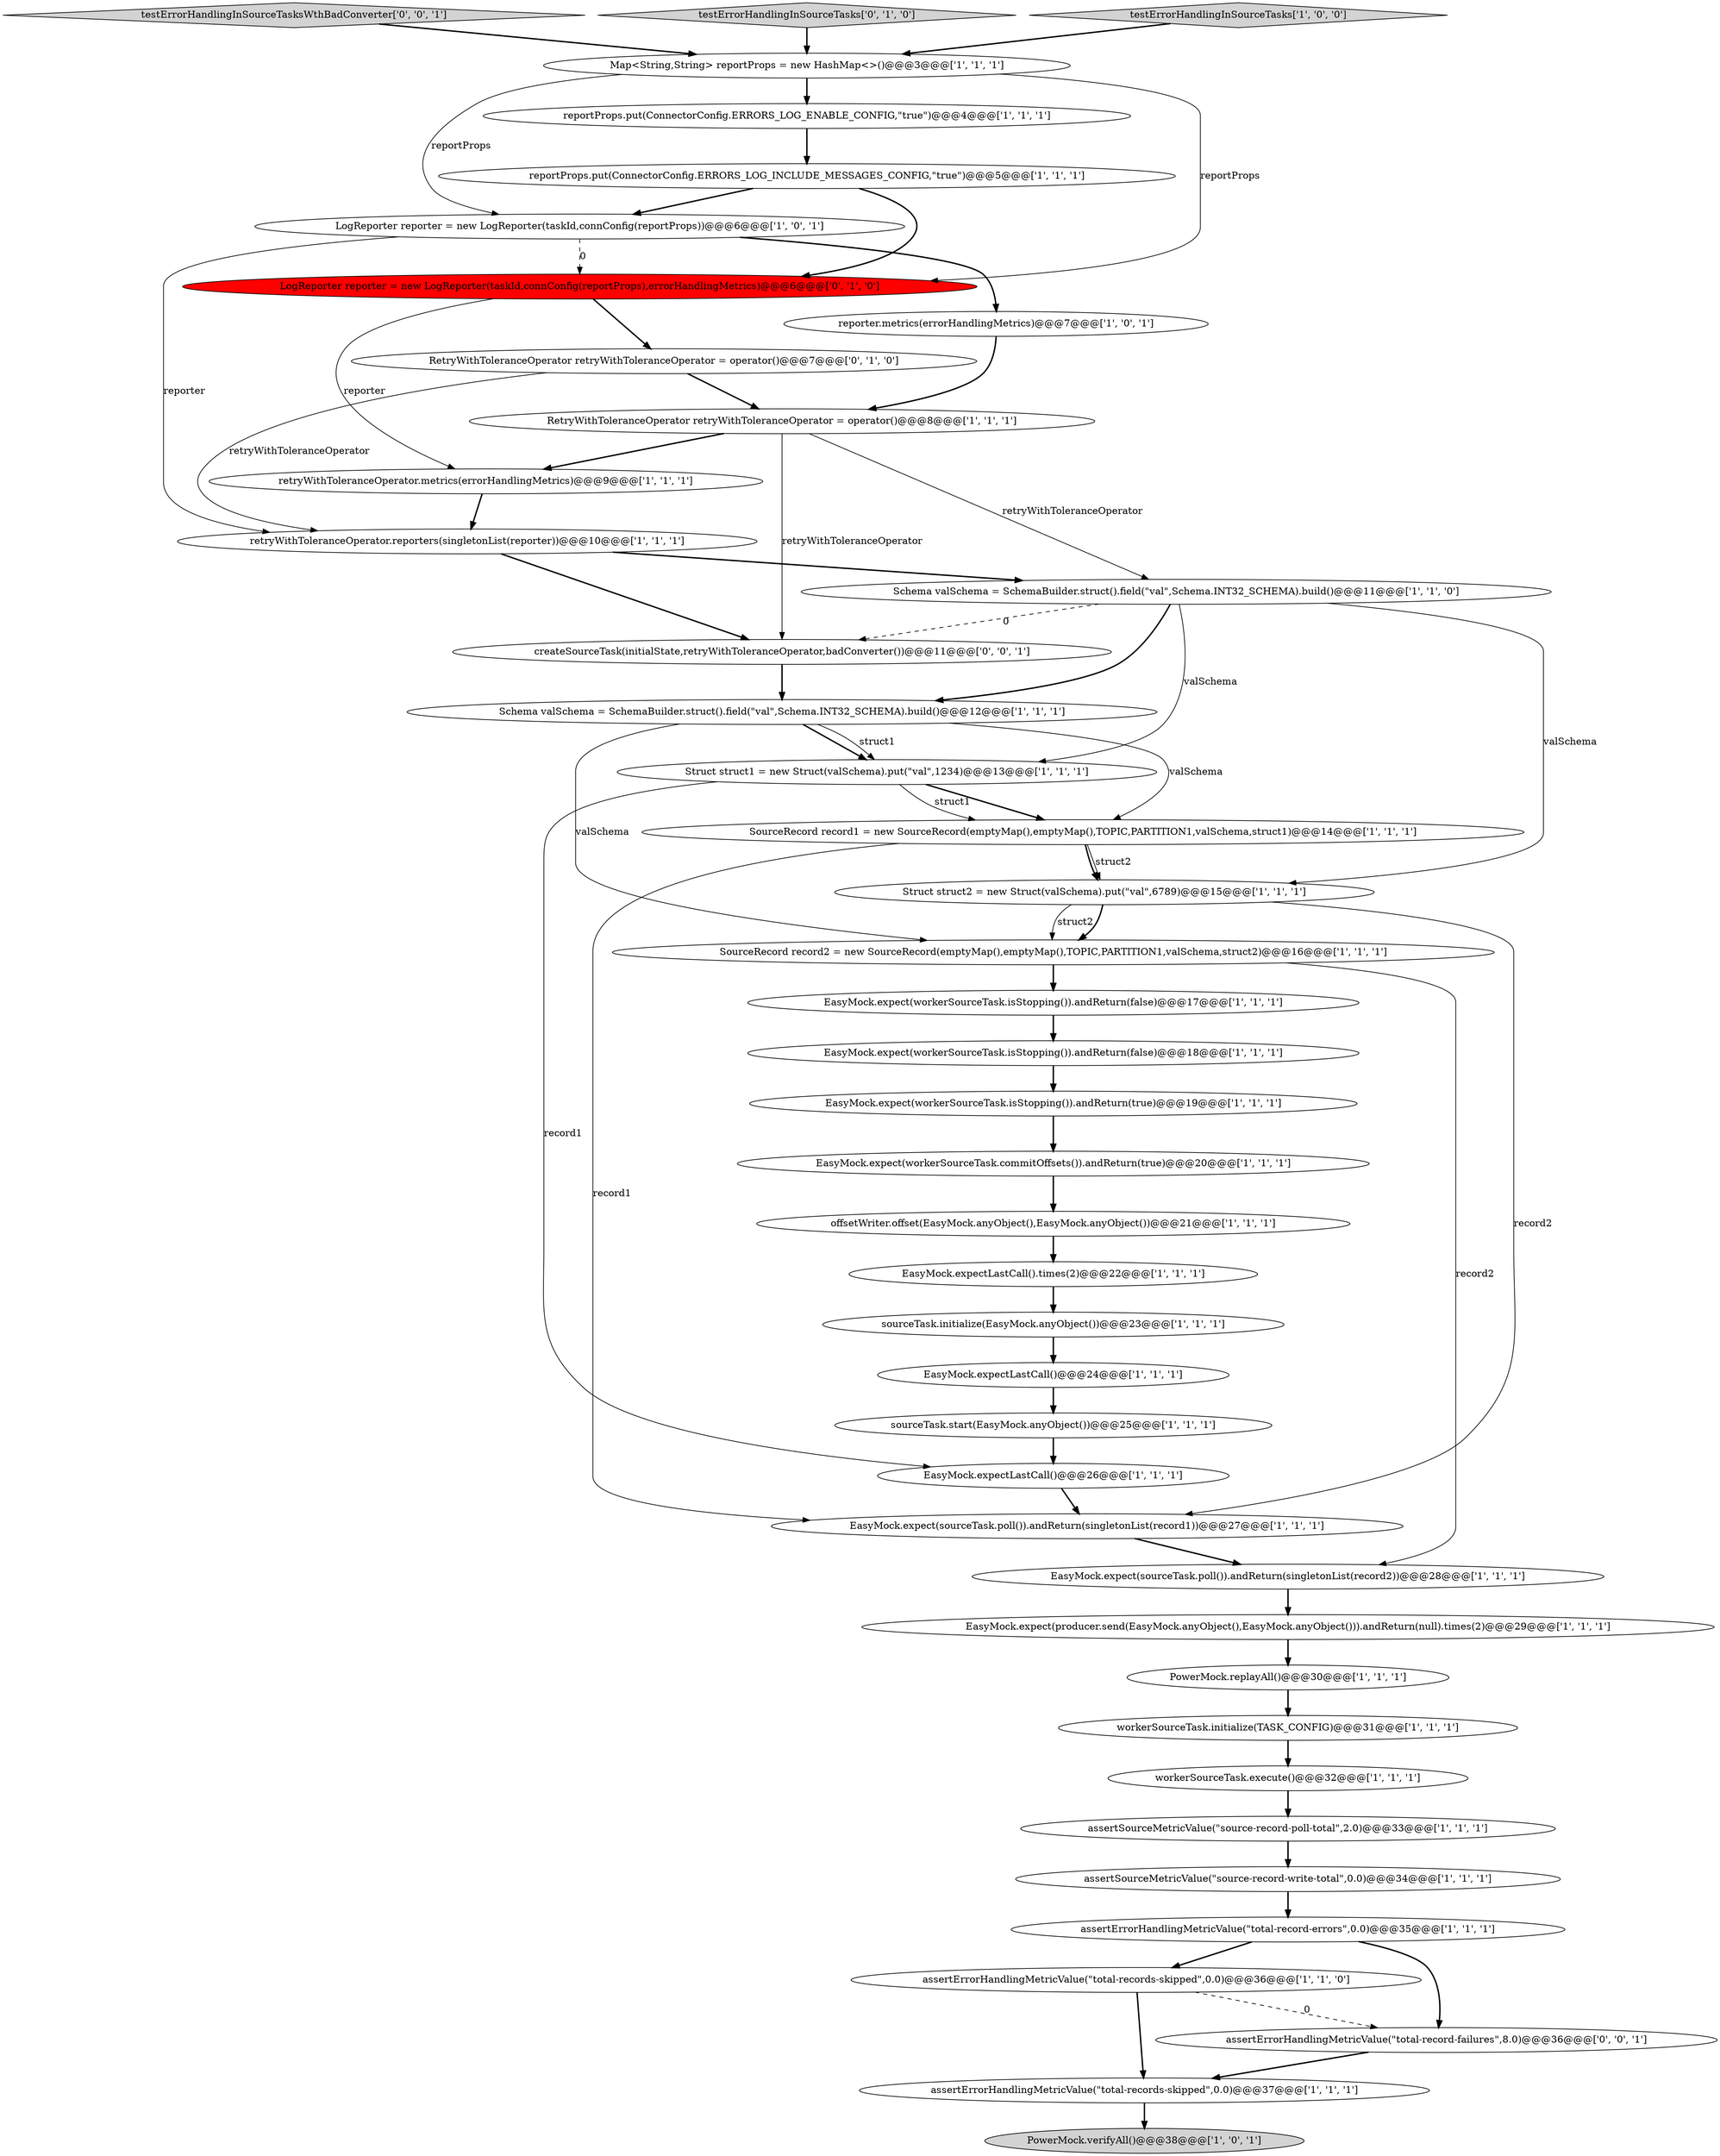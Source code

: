 digraph {
31 [style = filled, label = "EasyMock.expect(workerSourceTask.commitOffsets()).andReturn(true)@@@20@@@['1', '1', '1']", fillcolor = white, shape = ellipse image = "AAA0AAABBB1BBB"];
27 [style = filled, label = "EasyMock.expect(sourceTask.poll()).andReturn(singletonList(record1))@@@27@@@['1', '1', '1']", fillcolor = white, shape = ellipse image = "AAA0AAABBB1BBB"];
28 [style = filled, label = "Schema valSchema = SchemaBuilder.struct().field(\"val\",Schema.INT32_SCHEMA).build()@@@11@@@['1', '1', '0']", fillcolor = white, shape = ellipse image = "AAA0AAABBB1BBB"];
41 [style = filled, label = "testErrorHandlingInSourceTasksWthBadConverter['0', '0', '1']", fillcolor = lightgray, shape = diamond image = "AAA0AAABBB3BBB"];
39 [style = filled, label = "testErrorHandlingInSourceTasks['0', '1', '0']", fillcolor = lightgray, shape = diamond image = "AAA0AAABBB2BBB"];
37 [style = filled, label = "LogReporter reporter = new LogReporter(taskId,connConfig(reportProps),errorHandlingMetrics)@@@6@@@['0', '1', '0']", fillcolor = red, shape = ellipse image = "AAA1AAABBB2BBB"];
4 [style = filled, label = "EasyMock.expect(sourceTask.poll()).andReturn(singletonList(record2))@@@28@@@['1', '1', '1']", fillcolor = white, shape = ellipse image = "AAA0AAABBB1BBB"];
23 [style = filled, label = "retryWithToleranceOperator.reporters(singletonList(reporter))@@@10@@@['1', '1', '1']", fillcolor = white, shape = ellipse image = "AAA0AAABBB1BBB"];
13 [style = filled, label = "assertErrorHandlingMetricValue(\"total-records-skipped\",0.0)@@@36@@@['1', '1', '0']", fillcolor = white, shape = ellipse image = "AAA0AAABBB1BBB"];
19 [style = filled, label = "reportProps.put(ConnectorConfig.ERRORS_LOG_INCLUDE_MESSAGES_CONFIG,\"true\")@@@5@@@['1', '1', '1']", fillcolor = white, shape = ellipse image = "AAA0AAABBB1BBB"];
6 [style = filled, label = "offsetWriter.offset(EasyMock.anyObject(),EasyMock.anyObject())@@@21@@@['1', '1', '1']", fillcolor = white, shape = ellipse image = "AAA0AAABBB1BBB"];
21 [style = filled, label = "testErrorHandlingInSourceTasks['1', '0', '0']", fillcolor = lightgray, shape = diamond image = "AAA0AAABBB1BBB"];
12 [style = filled, label = "EasyMock.expect(producer.send(EasyMock.anyObject(),EasyMock.anyObject())).andReturn(null).times(2)@@@29@@@['1', '1', '1']", fillcolor = white, shape = ellipse image = "AAA0AAABBB1BBB"];
32 [style = filled, label = "assertErrorHandlingMetricValue(\"total-record-errors\",0.0)@@@35@@@['1', '1', '1']", fillcolor = white, shape = ellipse image = "AAA0AAABBB1BBB"];
7 [style = filled, label = "EasyMock.expectLastCall().times(2)@@@22@@@['1', '1', '1']", fillcolor = white, shape = ellipse image = "AAA0AAABBB1BBB"];
5 [style = filled, label = "Struct struct2 = new Struct(valSchema).put(\"val\",6789)@@@15@@@['1', '1', '1']", fillcolor = white, shape = ellipse image = "AAA0AAABBB1BBB"];
1 [style = filled, label = "SourceRecord record2 = new SourceRecord(emptyMap(),emptyMap(),TOPIC,PARTITION1,valSchema,struct2)@@@16@@@['1', '1', '1']", fillcolor = white, shape = ellipse image = "AAA0AAABBB1BBB"];
0 [style = filled, label = "assertSourceMetricValue(\"source-record-write-total\",0.0)@@@34@@@['1', '1', '1']", fillcolor = white, shape = ellipse image = "AAA0AAABBB1BBB"];
18 [style = filled, label = "RetryWithToleranceOperator retryWithToleranceOperator = operator()@@@8@@@['1', '1', '1']", fillcolor = white, shape = ellipse image = "AAA0AAABBB1BBB"];
36 [style = filled, label = "PowerMock.verifyAll()@@@38@@@['1', '0', '1']", fillcolor = lightgray, shape = ellipse image = "AAA0AAABBB1BBB"];
16 [style = filled, label = "Schema valSchema = SchemaBuilder.struct().field(\"val\",Schema.INT32_SCHEMA).build()@@@12@@@['1', '1', '1']", fillcolor = white, shape = ellipse image = "AAA0AAABBB1BBB"];
14 [style = filled, label = "PowerMock.replayAll()@@@30@@@['1', '1', '1']", fillcolor = white, shape = ellipse image = "AAA0AAABBB1BBB"];
29 [style = filled, label = "EasyMock.expect(workerSourceTask.isStopping()).andReturn(false)@@@18@@@['1', '1', '1']", fillcolor = white, shape = ellipse image = "AAA0AAABBB1BBB"];
11 [style = filled, label = "assertSourceMetricValue(\"source-record-poll-total\",2.0)@@@33@@@['1', '1', '1']", fillcolor = white, shape = ellipse image = "AAA0AAABBB1BBB"];
2 [style = filled, label = "workerSourceTask.initialize(TASK_CONFIG)@@@31@@@['1', '1', '1']", fillcolor = white, shape = ellipse image = "AAA0AAABBB1BBB"];
26 [style = filled, label = "Struct struct1 = new Struct(valSchema).put(\"val\",1234)@@@13@@@['1', '1', '1']", fillcolor = white, shape = ellipse image = "AAA0AAABBB1BBB"];
34 [style = filled, label = "workerSourceTask.execute()@@@32@@@['1', '1', '1']", fillcolor = white, shape = ellipse image = "AAA0AAABBB1BBB"];
8 [style = filled, label = "sourceTask.initialize(EasyMock.anyObject())@@@23@@@['1', '1', '1']", fillcolor = white, shape = ellipse image = "AAA0AAABBB1BBB"];
10 [style = filled, label = "SourceRecord record1 = new SourceRecord(emptyMap(),emptyMap(),TOPIC,PARTITION1,valSchema,struct1)@@@14@@@['1', '1', '1']", fillcolor = white, shape = ellipse image = "AAA0AAABBB1BBB"];
15 [style = filled, label = "LogReporter reporter = new LogReporter(taskId,connConfig(reportProps))@@@6@@@['1', '0', '1']", fillcolor = white, shape = ellipse image = "AAA0AAABBB1BBB"];
22 [style = filled, label = "EasyMock.expectLastCall()@@@26@@@['1', '1', '1']", fillcolor = white, shape = ellipse image = "AAA0AAABBB1BBB"];
33 [style = filled, label = "EasyMock.expect(workerSourceTask.isStopping()).andReturn(false)@@@17@@@['1', '1', '1']", fillcolor = white, shape = ellipse image = "AAA0AAABBB1BBB"];
38 [style = filled, label = "RetryWithToleranceOperator retryWithToleranceOperator = operator()@@@7@@@['0', '1', '0']", fillcolor = white, shape = ellipse image = "AAA0AAABBB2BBB"];
40 [style = filled, label = "assertErrorHandlingMetricValue(\"total-record-failures\",8.0)@@@36@@@['0', '0', '1']", fillcolor = white, shape = ellipse image = "AAA0AAABBB3BBB"];
35 [style = filled, label = "sourceTask.start(EasyMock.anyObject())@@@25@@@['1', '1', '1']", fillcolor = white, shape = ellipse image = "AAA0AAABBB1BBB"];
20 [style = filled, label = "assertErrorHandlingMetricValue(\"total-records-skipped\",0.0)@@@37@@@['1', '1', '1']", fillcolor = white, shape = ellipse image = "AAA0AAABBB1BBB"];
3 [style = filled, label = "EasyMock.expectLastCall()@@@24@@@['1', '1', '1']", fillcolor = white, shape = ellipse image = "AAA0AAABBB1BBB"];
24 [style = filled, label = "Map<String,String> reportProps = new HashMap<>()@@@3@@@['1', '1', '1']", fillcolor = white, shape = ellipse image = "AAA0AAABBB1BBB"];
25 [style = filled, label = "EasyMock.expect(workerSourceTask.isStopping()).andReturn(true)@@@19@@@['1', '1', '1']", fillcolor = white, shape = ellipse image = "AAA0AAABBB1BBB"];
9 [style = filled, label = "retryWithToleranceOperator.metrics(errorHandlingMetrics)@@@9@@@['1', '1', '1']", fillcolor = white, shape = ellipse image = "AAA0AAABBB1BBB"];
17 [style = filled, label = "reportProps.put(ConnectorConfig.ERRORS_LOG_ENABLE_CONFIG,\"true\")@@@4@@@['1', '1', '1']", fillcolor = white, shape = ellipse image = "AAA0AAABBB1BBB"];
30 [style = filled, label = "reporter.metrics(errorHandlingMetrics)@@@7@@@['1', '0', '1']", fillcolor = white, shape = ellipse image = "AAA0AAABBB1BBB"];
42 [style = filled, label = "createSourceTask(initialState,retryWithToleranceOperator,badConverter())@@@11@@@['0', '0', '1']", fillcolor = white, shape = ellipse image = "AAA0AAABBB3BBB"];
16->10 [style = solid, label="valSchema"];
24->37 [style = solid, label="reportProps"];
41->24 [style = bold, label=""];
26->10 [style = bold, label=""];
5->1 [style = solid, label="struct2"];
37->9 [style = solid, label="reporter"];
35->22 [style = bold, label=""];
5->27 [style = solid, label="record2"];
15->37 [style = dashed, label="0"];
8->3 [style = bold, label=""];
2->34 [style = bold, label=""];
16->26 [style = bold, label=""];
24->15 [style = solid, label="reportProps"];
10->27 [style = solid, label="record1"];
42->16 [style = bold, label=""];
29->25 [style = bold, label=""];
28->26 [style = solid, label="valSchema"];
39->24 [style = bold, label=""];
28->42 [style = dashed, label="0"];
21->24 [style = bold, label=""];
15->30 [style = bold, label=""];
13->40 [style = dashed, label="0"];
40->20 [style = bold, label=""];
7->8 [style = bold, label=""];
30->18 [style = bold, label=""];
28->16 [style = bold, label=""];
15->23 [style = solid, label="reporter"];
17->19 [style = bold, label=""];
34->11 [style = bold, label=""];
38->23 [style = solid, label="retryWithToleranceOperator"];
19->37 [style = bold, label=""];
25->31 [style = bold, label=""];
33->29 [style = bold, label=""];
3->35 [style = bold, label=""];
23->28 [style = bold, label=""];
9->23 [style = bold, label=""];
23->42 [style = bold, label=""];
5->1 [style = bold, label=""];
27->4 [style = bold, label=""];
1->33 [style = bold, label=""];
11->0 [style = bold, label=""];
38->18 [style = bold, label=""];
1->4 [style = solid, label="record2"];
10->5 [style = bold, label=""];
31->6 [style = bold, label=""];
26->22 [style = solid, label="record1"];
22->27 [style = bold, label=""];
18->28 [style = solid, label="retryWithToleranceOperator"];
37->38 [style = bold, label=""];
32->40 [style = bold, label=""];
24->17 [style = bold, label=""];
12->14 [style = bold, label=""];
18->9 [style = bold, label=""];
16->1 [style = solid, label="valSchema"];
4->12 [style = bold, label=""];
28->5 [style = solid, label="valSchema"];
14->2 [style = bold, label=""];
0->32 [style = bold, label=""];
19->15 [style = bold, label=""];
6->7 [style = bold, label=""];
32->13 [style = bold, label=""];
26->10 [style = solid, label="struct1"];
10->5 [style = solid, label="struct2"];
16->26 [style = solid, label="struct1"];
20->36 [style = bold, label=""];
18->42 [style = solid, label="retryWithToleranceOperator"];
13->20 [style = bold, label=""];
}
